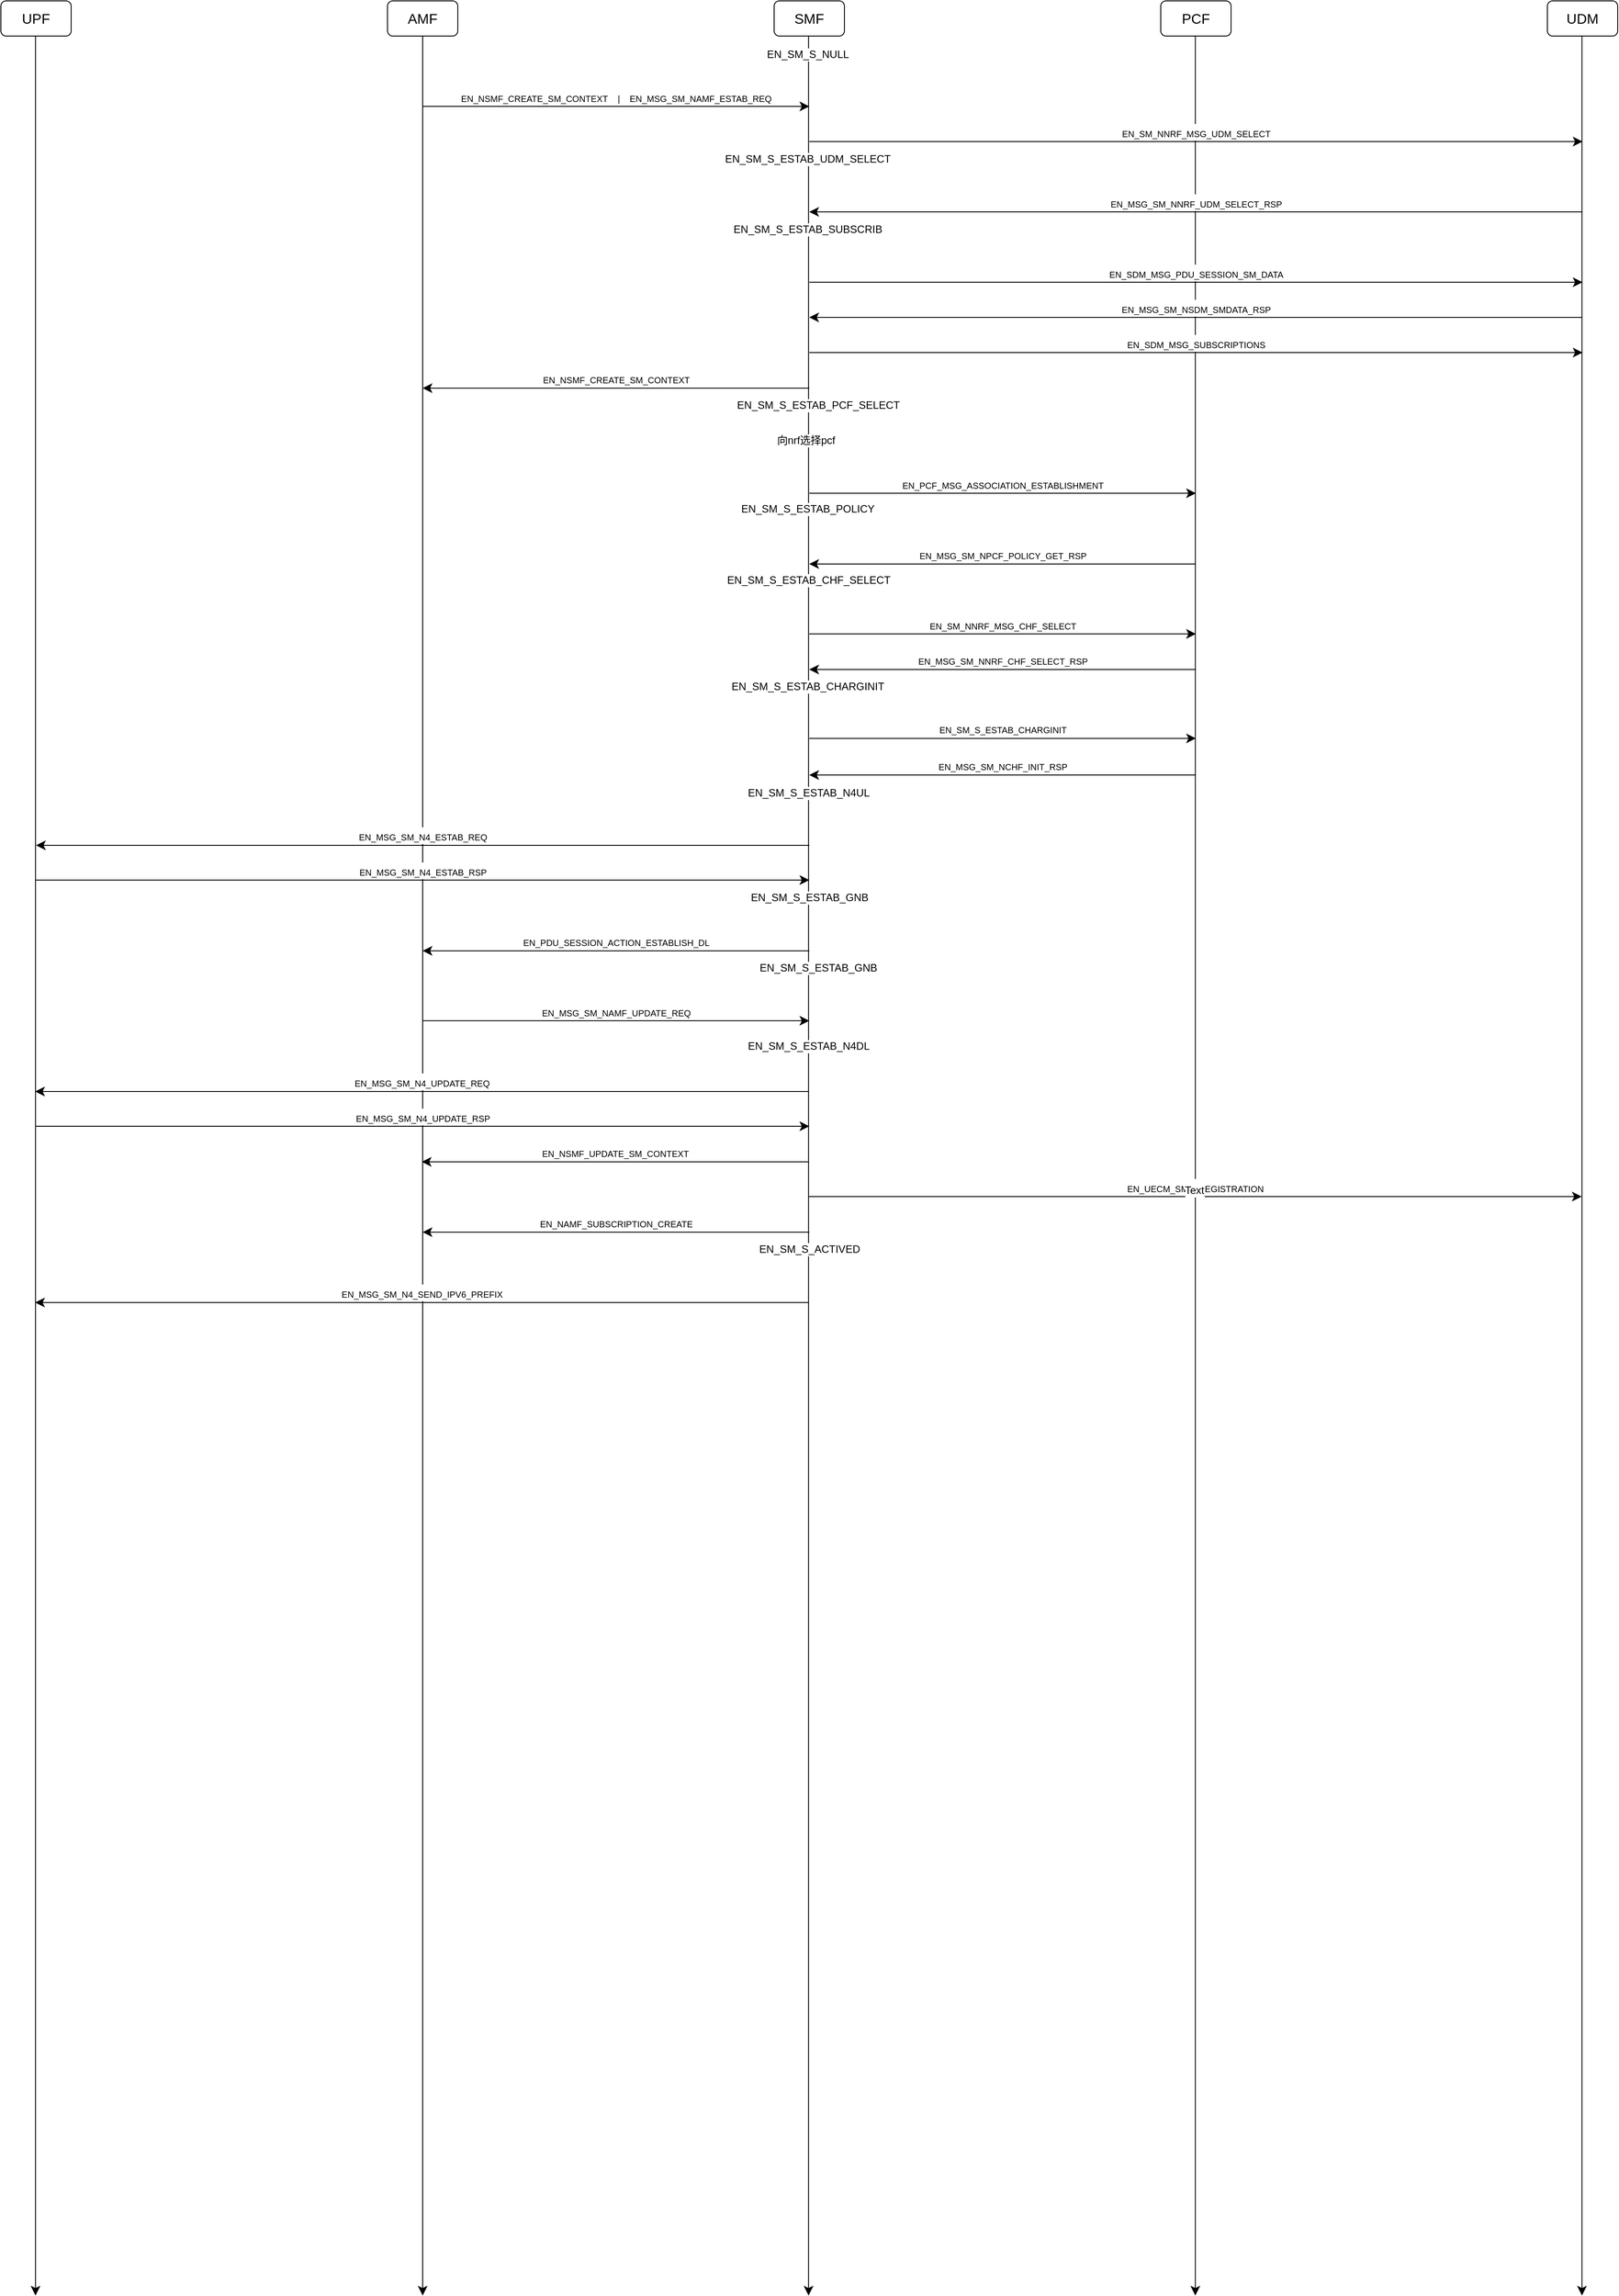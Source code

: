 <mxfile version="24.0.2" type="github">
  <diagram name="第 1 页" id="RAFPqSzLiMNiQozx8TXi">
    <mxGraphModel dx="3569" dy="1748" grid="1" gridSize="10" guides="1" tooltips="1" connect="1" arrows="1" fold="1" page="0" pageScale="1" pageWidth="827" pageHeight="1169" math="0" shadow="0">
      <root>
        <mxCell id="0" />
        <mxCell id="1" parent="0" />
        <mxCell id="a2ljGdDj_Ik4Ae8jXwVR-6" style="edgeStyle=none;curved=1;rounded=0;orthogonalLoop=1;jettySize=auto;html=1;exitX=0.5;exitY=1;exitDx=0;exitDy=0;fontSize=12;startSize=8;endSize=8;" edge="1" parent="1" source="a2ljGdDj_Ik4Ae8jXwVR-1">
          <mxGeometry relative="1" as="geometry">
            <mxPoint x="-920" y="1850" as="targetPoint" />
          </mxGeometry>
        </mxCell>
        <mxCell id="a2ljGdDj_Ik4Ae8jXwVR-1" value="AMF" style="rounded=1;whiteSpace=wrap;html=1;fontSize=16;" vertex="1" parent="1">
          <mxGeometry x="-960" y="-760" width="80" height="40" as="geometry" />
        </mxCell>
        <mxCell id="a2ljGdDj_Ik4Ae8jXwVR-2" value="SMF" style="rounded=1;whiteSpace=wrap;html=1;fontSize=16;" vertex="1" parent="1">
          <mxGeometry x="-520" y="-760" width="80" height="40" as="geometry" />
        </mxCell>
        <mxCell id="a2ljGdDj_Ik4Ae8jXwVR-3" value="PCF" style="rounded=1;whiteSpace=wrap;html=1;fontSize=16;" vertex="1" parent="1">
          <mxGeometry x="-80" y="-760" width="80" height="40" as="geometry" />
        </mxCell>
        <mxCell id="a2ljGdDj_Ik4Ae8jXwVR-4" value="UDM" style="rounded=1;whiteSpace=wrap;html=1;fontSize=16;" vertex="1" parent="1">
          <mxGeometry x="360" y="-760" width="80" height="40" as="geometry" />
        </mxCell>
        <mxCell id="a2ljGdDj_Ik4Ae8jXwVR-5" value="UPF" style="rounded=1;whiteSpace=wrap;html=1;fontSize=16;" vertex="1" parent="1">
          <mxGeometry x="-1400" y="-760" width="80" height="40" as="geometry" />
        </mxCell>
        <mxCell id="a2ljGdDj_Ik4Ae8jXwVR-7" style="edgeStyle=none;curved=1;rounded=0;orthogonalLoop=1;jettySize=auto;html=1;exitX=0.5;exitY=1;exitDx=0;exitDy=0;fontSize=12;startSize=8;endSize=8;" edge="1" parent="1">
          <mxGeometry relative="1" as="geometry">
            <mxPoint x="-480.83" y="1850" as="targetPoint" />
            <mxPoint x="-480.83" y="-720" as="sourcePoint" />
          </mxGeometry>
        </mxCell>
        <mxCell id="a2ljGdDj_Ik4Ae8jXwVR-11" value="EN_SM_S_NULL" style="edgeLabel;html=1;align=center;verticalAlign=middle;resizable=0;points=[];fontSize=12;" vertex="1" connectable="0" parent="a2ljGdDj_Ik4Ae8jXwVR-7">
          <mxGeometry x="-0.984" y="-1" relative="1" as="geometry">
            <mxPoint as="offset" />
          </mxGeometry>
        </mxCell>
        <mxCell id="a2ljGdDj_Ik4Ae8jXwVR-24" value="EN_SM_S_ESTAB_UDM_SELECT" style="edgeLabel;html=1;align=center;verticalAlign=middle;resizable=0;points=[];fontSize=12;" vertex="1" connectable="0" parent="a2ljGdDj_Ik4Ae8jXwVR-7">
          <mxGeometry x="-0.891" y="-1" relative="1" as="geometry">
            <mxPoint as="offset" />
          </mxGeometry>
        </mxCell>
        <mxCell id="a2ljGdDj_Ik4Ae8jXwVR-27" value="EN_SM_S_ESTAB_SUBSCRIB" style="edgeLabel;html=1;align=center;verticalAlign=middle;resizable=0;points=[];fontSize=12;" vertex="1" connectable="0" parent="a2ljGdDj_Ik4Ae8jXwVR-7">
          <mxGeometry x="-0.859" y="-1" relative="1" as="geometry">
            <mxPoint y="39" as="offset" />
          </mxGeometry>
        </mxCell>
        <mxCell id="a2ljGdDj_Ik4Ae8jXwVR-36" value="EN_SM_S_ESTAB_PCF_SELECT" style="edgeLabel;html=1;align=center;verticalAlign=middle;resizable=0;points=[];fontSize=12;" vertex="1" connectable="0" parent="a2ljGdDj_Ik4Ae8jXwVR-7">
          <mxGeometry x="-0.736" y="1" relative="1" as="geometry">
            <mxPoint x="10" y="81" as="offset" />
          </mxGeometry>
        </mxCell>
        <mxCell id="a2ljGdDj_Ik4Ae8jXwVR-41" value="向nrf选择pcf" style="edgeLabel;html=1;align=center;verticalAlign=middle;resizable=0;points=[];fontSize=12;" vertex="1" connectable="0" parent="a2ljGdDj_Ik4Ae8jXwVR-7">
          <mxGeometry x="-0.715" y="-3" relative="1" as="geometry">
            <mxPoint y="94" as="offset" />
          </mxGeometry>
        </mxCell>
        <mxCell id="a2ljGdDj_Ik4Ae8jXwVR-42" value="EN_SM_S_ESTAB_POLICY" style="edgeLabel;html=1;align=center;verticalAlign=middle;resizable=0;points=[];fontSize=12;" vertex="1" connectable="0" parent="a2ljGdDj_Ik4Ae8jXwVR-7">
          <mxGeometry x="-0.67" y="-1" relative="1" as="geometry">
            <mxPoint y="114" as="offset" />
          </mxGeometry>
        </mxCell>
        <mxCell id="a2ljGdDj_Ik4Ae8jXwVR-45" value="EN_SM_S_ESTAB_CHF_SELECT" style="edgeLabel;html=1;align=center;verticalAlign=middle;resizable=0;points=[];fontSize=12;" vertex="1" connectable="0" parent="a2ljGdDj_Ik4Ae8jXwVR-7">
          <mxGeometry x="-0.643" relative="1" as="geometry">
            <mxPoint y="160" as="offset" />
          </mxGeometry>
        </mxCell>
        <mxCell id="a2ljGdDj_Ik4Ae8jXwVR-51" value="EN_SM_S_ESTAB_CHARGINIT" style="edgeLabel;html=1;align=center;verticalAlign=middle;resizable=0;points=[];fontSize=12;" vertex="1" connectable="0" parent="a2ljGdDj_Ik4Ae8jXwVR-7">
          <mxGeometry x="-0.579" y="-1" relative="1" as="geometry">
            <mxPoint y="199" as="offset" />
          </mxGeometry>
        </mxCell>
        <mxCell id="a2ljGdDj_Ik4Ae8jXwVR-56" value="EN_SM_S_ESTAB_N4UL" style="edgeLabel;html=1;align=center;verticalAlign=middle;resizable=0;points=[];fontSize=12;" vertex="1" connectable="0" parent="a2ljGdDj_Ik4Ae8jXwVR-7">
          <mxGeometry x="-0.516" relative="1" as="geometry">
            <mxPoint y="239" as="offset" />
          </mxGeometry>
        </mxCell>
        <mxCell id="a2ljGdDj_Ik4Ae8jXwVR-64" value="EN_SM_S_ESTAB_GNB" style="edgeLabel;html=1;align=center;verticalAlign=middle;resizable=0;points=[];fontSize=12;" vertex="1" connectable="0" parent="a2ljGdDj_Ik4Ae8jXwVR-7">
          <mxGeometry x="-0.454" y="1" relative="1" as="geometry">
            <mxPoint y="278" as="offset" />
          </mxGeometry>
        </mxCell>
        <mxCell id="a2ljGdDj_Ik4Ae8jXwVR-67" value="EN_SM_S_ESTAB_GNB" style="edgeLabel;html=1;align=center;verticalAlign=middle;resizable=0;points=[];fontSize=12;" vertex="1" connectable="0" parent="a2ljGdDj_Ik4Ae8jXwVR-7">
          <mxGeometry x="-0.422" y="-2" relative="1" as="geometry">
            <mxPoint x="13" y="317" as="offset" />
          </mxGeometry>
        </mxCell>
        <mxCell id="a2ljGdDj_Ik4Ae8jXwVR-68" value="EN_SM_S_ESTAB_N4DL" style="edgeLabel;html=1;align=center;verticalAlign=middle;resizable=0;points=[];fontSize=12;" vertex="1" connectable="0" parent="a2ljGdDj_Ik4Ae8jXwVR-7">
          <mxGeometry x="-0.391" relative="1" as="geometry">
            <mxPoint y="366" as="offset" />
          </mxGeometry>
        </mxCell>
        <mxCell id="a2ljGdDj_Ik4Ae8jXwVR-82" value="EN_SM_S_ACTIVED" style="edgeLabel;html=1;align=center;verticalAlign=middle;resizable=0;points=[];fontSize=12;" vertex="1" connectable="0" parent="a2ljGdDj_Ik4Ae8jXwVR-7">
          <mxGeometry x="-0.235" y="1" relative="1" as="geometry">
            <mxPoint y="397" as="offset" />
          </mxGeometry>
        </mxCell>
        <mxCell id="a2ljGdDj_Ik4Ae8jXwVR-8" style="edgeStyle=none;curved=1;rounded=0;orthogonalLoop=1;jettySize=auto;html=1;exitX=0.5;exitY=1;exitDx=0;exitDy=0;fontSize=12;startSize=8;endSize=8;" edge="1" parent="1">
          <mxGeometry relative="1" as="geometry">
            <mxPoint x="-40.67" y="1850" as="targetPoint" />
            <mxPoint x="-40.67" y="-720" as="sourcePoint" />
          </mxGeometry>
        </mxCell>
        <mxCell id="a2ljGdDj_Ik4Ae8jXwVR-9" style="edgeStyle=none;curved=1;rounded=0;orthogonalLoop=1;jettySize=auto;html=1;exitX=0.5;exitY=1;exitDx=0;exitDy=0;fontSize=12;startSize=8;endSize=8;" edge="1" parent="1">
          <mxGeometry relative="1" as="geometry">
            <mxPoint x="399.33" y="1850" as="targetPoint" />
            <mxPoint x="399.33" y="-720" as="sourcePoint" />
          </mxGeometry>
        </mxCell>
        <mxCell id="a2ljGdDj_Ik4Ae8jXwVR-10" style="edgeStyle=none;curved=1;rounded=0;orthogonalLoop=1;jettySize=auto;html=1;exitX=0.5;exitY=1;exitDx=0;exitDy=0;fontSize=12;startSize=8;endSize=8;" edge="1" parent="1">
          <mxGeometry relative="1" as="geometry">
            <mxPoint x="-1360.59" y="1850" as="targetPoint" />
            <mxPoint x="-1360.59" y="-720" as="sourcePoint" />
          </mxGeometry>
        </mxCell>
        <mxCell id="a2ljGdDj_Ik4Ae8jXwVR-12" value="" style="edgeStyle=segmentEdgeStyle;endArrow=classic;html=1;curved=0;rounded=0;endSize=8;startSize=8;fontSize=12;" edge="1" parent="1">
          <mxGeometry width="50" height="50" relative="1" as="geometry">
            <mxPoint x="-920" y="-640" as="sourcePoint" />
            <mxPoint x="-480" y="-640" as="targetPoint" />
          </mxGeometry>
        </mxCell>
        <mxCell id="a2ljGdDj_Ik4Ae8jXwVR-13" value="&lt;div style=&quot;&quot;&gt;&lt;font style=&quot;font-size: 10px;&quot;&gt;EN_NSMF_CREATE_SM_CONTEXT&amp;nbsp; &amp;nbsp; |&amp;nbsp; &amp;nbsp; EN_MSG_SM_NAMF_ESTAB_REQ&lt;/font&gt;&lt;br&gt;&lt;/div&gt;" style="edgeLabel;html=1;align=center;verticalAlign=bottom;resizable=0;points=[];fontSize=16;labelPosition=center;verticalLabelPosition=top;" vertex="1" connectable="0" parent="a2ljGdDj_Ik4Ae8jXwVR-12">
          <mxGeometry relative="1" as="geometry">
            <mxPoint as="offset" />
          </mxGeometry>
        </mxCell>
        <mxCell id="a2ljGdDj_Ik4Ae8jXwVR-22" value="" style="edgeStyle=segmentEdgeStyle;endArrow=classic;html=1;curved=0;rounded=0;endSize=8;startSize=8;fontSize=12;" edge="1" parent="1">
          <mxGeometry width="50" height="50" relative="1" as="geometry">
            <mxPoint x="-480" y="-600" as="sourcePoint" />
            <mxPoint x="400" y="-600" as="targetPoint" />
          </mxGeometry>
        </mxCell>
        <mxCell id="a2ljGdDj_Ik4Ae8jXwVR-23" value="&lt;div style=&quot;&quot;&gt;&lt;font style=&quot;font-size: 10px;&quot;&gt;EN_SM_NNRF_MSG_UDM_SELECT&lt;/font&gt;&lt;br&gt;&lt;/div&gt;" style="edgeLabel;html=1;align=center;verticalAlign=bottom;resizable=0;points=[];fontSize=16;labelPosition=center;verticalLabelPosition=top;" vertex="1" connectable="0" parent="a2ljGdDj_Ik4Ae8jXwVR-22">
          <mxGeometry relative="1" as="geometry">
            <mxPoint as="offset" />
          </mxGeometry>
        </mxCell>
        <mxCell id="a2ljGdDj_Ik4Ae8jXwVR-25" value="" style="edgeStyle=segmentEdgeStyle;endArrow=classic;html=1;curved=0;rounded=0;endSize=8;startSize=8;fontSize=12;entryX=0.016;entryY=0.5;entryDx=0;entryDy=0;entryPerimeter=0;" edge="1" parent="1">
          <mxGeometry width="50" height="50" relative="1" as="geometry">
            <mxPoint x="400" y="-520" as="sourcePoint" />
            <mxPoint x="-480.0" y="-520" as="targetPoint" />
          </mxGeometry>
        </mxCell>
        <mxCell id="a2ljGdDj_Ik4Ae8jXwVR-26" value="&lt;font style=&quot;font-size: 10px;&quot;&gt;EN_MSG_SM_NNRF_UDM_SELECT_RSP&lt;/font&gt;" style="edgeLabel;html=1;align=center;verticalAlign=bottom;resizable=0;points=[];fontSize=16;labelPosition=center;verticalLabelPosition=top;" vertex="1" connectable="0" parent="a2ljGdDj_Ik4Ae8jXwVR-25">
          <mxGeometry relative="1" as="geometry">
            <mxPoint as="offset" />
          </mxGeometry>
        </mxCell>
        <mxCell id="a2ljGdDj_Ik4Ae8jXwVR-28" value="" style="edgeStyle=segmentEdgeStyle;endArrow=classic;html=1;curved=0;rounded=0;endSize=8;startSize=8;fontSize=12;" edge="1" parent="1">
          <mxGeometry width="50" height="50" relative="1" as="geometry">
            <mxPoint x="-480" y="-440" as="sourcePoint" />
            <mxPoint x="400" y="-440" as="targetPoint" />
          </mxGeometry>
        </mxCell>
        <mxCell id="a2ljGdDj_Ik4Ae8jXwVR-29" value="&lt;div style=&quot;&quot;&gt;&lt;font style=&quot;font-size: 10px;&quot;&gt;EN_SDM_MSG_PDU_SESSION_SM_DATA&lt;/font&gt;&lt;br&gt;&lt;/div&gt;" style="edgeLabel;html=1;align=center;verticalAlign=bottom;resizable=0;points=[];fontSize=16;labelPosition=center;verticalLabelPosition=top;" vertex="1" connectable="0" parent="a2ljGdDj_Ik4Ae8jXwVR-28">
          <mxGeometry relative="1" as="geometry">
            <mxPoint as="offset" />
          </mxGeometry>
        </mxCell>
        <mxCell id="a2ljGdDj_Ik4Ae8jXwVR-30" value="" style="edgeStyle=segmentEdgeStyle;endArrow=classic;html=1;curved=0;rounded=0;endSize=8;startSize=8;fontSize=12;entryX=0.016;entryY=0.5;entryDx=0;entryDy=0;entryPerimeter=0;" edge="1" parent="1">
          <mxGeometry width="50" height="50" relative="1" as="geometry">
            <mxPoint x="400" y="-400" as="sourcePoint" />
            <mxPoint x="-480.0" y="-400" as="targetPoint" />
          </mxGeometry>
        </mxCell>
        <mxCell id="a2ljGdDj_Ik4Ae8jXwVR-31" value="&lt;font style=&quot;font-size: 10px;&quot;&gt;EN_MSG_SM_NSDM_SMDATA_RSP&lt;/font&gt;" style="edgeLabel;html=1;align=center;verticalAlign=bottom;resizable=0;points=[];fontSize=16;labelPosition=center;verticalLabelPosition=top;" vertex="1" connectable="0" parent="a2ljGdDj_Ik4Ae8jXwVR-30">
          <mxGeometry relative="1" as="geometry">
            <mxPoint as="offset" />
          </mxGeometry>
        </mxCell>
        <mxCell id="a2ljGdDj_Ik4Ae8jXwVR-32" value="" style="edgeStyle=segmentEdgeStyle;endArrow=classic;html=1;curved=0;rounded=0;endSize=8;startSize=8;fontSize=12;" edge="1" parent="1">
          <mxGeometry width="50" height="50" relative="1" as="geometry">
            <mxPoint x="-480" y="-360" as="sourcePoint" />
            <mxPoint x="400" y="-360" as="targetPoint" />
          </mxGeometry>
        </mxCell>
        <mxCell id="a2ljGdDj_Ik4Ae8jXwVR-33" value="&lt;div style=&quot;&quot;&gt;&lt;font style=&quot;font-size: 10px;&quot;&gt;EN_SDM_MSG_SUBSCRIPTIONS&lt;/font&gt;&lt;br&gt;&lt;/div&gt;" style="edgeLabel;html=1;align=center;verticalAlign=bottom;resizable=0;points=[];fontSize=16;labelPosition=center;verticalLabelPosition=top;" vertex="1" connectable="0" parent="a2ljGdDj_Ik4Ae8jXwVR-32">
          <mxGeometry relative="1" as="geometry">
            <mxPoint as="offset" />
          </mxGeometry>
        </mxCell>
        <mxCell id="a2ljGdDj_Ik4Ae8jXwVR-34" value="" style="edgeStyle=segmentEdgeStyle;endArrow=classic;html=1;curved=0;rounded=0;endSize=8;startSize=8;fontSize=12;entryX=0.016;entryY=0.5;entryDx=0;entryDy=0;entryPerimeter=0;" edge="1" parent="1">
          <mxGeometry width="50" height="50" relative="1" as="geometry">
            <mxPoint x="-480.0" y="-319.52" as="sourcePoint" />
            <mxPoint x="-920.0" y="-320" as="targetPoint" />
          </mxGeometry>
        </mxCell>
        <mxCell id="a2ljGdDj_Ik4Ae8jXwVR-35" value="&lt;font style=&quot;font-size: 10px;&quot;&gt;EN_NSMF_CREATE_SM_CONTEXT&lt;/font&gt;" style="edgeLabel;html=1;align=center;verticalAlign=bottom;resizable=0;points=[];fontSize=16;labelPosition=center;verticalLabelPosition=top;" vertex="1" connectable="0" parent="a2ljGdDj_Ik4Ae8jXwVR-34">
          <mxGeometry relative="1" as="geometry">
            <mxPoint as="offset" />
          </mxGeometry>
        </mxCell>
        <mxCell id="a2ljGdDj_Ik4Ae8jXwVR-39" value="" style="edgeStyle=segmentEdgeStyle;endArrow=classic;html=1;curved=0;rounded=0;endSize=8;startSize=8;fontSize=12;" edge="1" parent="1">
          <mxGeometry width="50" height="50" relative="1" as="geometry">
            <mxPoint x="-480" y="-200" as="sourcePoint" />
            <mxPoint x="-40" y="-200" as="targetPoint" />
          </mxGeometry>
        </mxCell>
        <mxCell id="a2ljGdDj_Ik4Ae8jXwVR-40" value="&lt;div style=&quot;&quot;&gt;&lt;font style=&quot;font-size: 10px;&quot;&gt;EN_PCF_MSG_ASSOCIATION_ESTABLISHMENT&lt;/font&gt;&lt;br&gt;&lt;/div&gt;" style="edgeLabel;html=1;align=center;verticalAlign=bottom;resizable=0;points=[];fontSize=16;labelPosition=center;verticalLabelPosition=top;" vertex="1" connectable="0" parent="a2ljGdDj_Ik4Ae8jXwVR-39">
          <mxGeometry relative="1" as="geometry">
            <mxPoint as="offset" />
          </mxGeometry>
        </mxCell>
        <mxCell id="a2ljGdDj_Ik4Ae8jXwVR-43" value="" style="edgeStyle=segmentEdgeStyle;endArrow=classic;html=1;curved=0;rounded=0;endSize=8;startSize=8;fontSize=12;entryX=0.016;entryY=0.5;entryDx=0;entryDy=0;entryPerimeter=0;" edge="1" parent="1">
          <mxGeometry width="50" height="50" relative="1" as="geometry">
            <mxPoint x="-40.0" y="-119.52" as="sourcePoint" />
            <mxPoint x="-480.0" y="-120" as="targetPoint" />
          </mxGeometry>
        </mxCell>
        <mxCell id="a2ljGdDj_Ik4Ae8jXwVR-44" value="&lt;font style=&quot;font-size: 10px;&quot;&gt;EN_MSG_SM_NPCF_POLICY_GET_RSP&lt;/font&gt;" style="edgeLabel;html=1;align=center;verticalAlign=bottom;resizable=0;points=[];fontSize=16;labelPosition=center;verticalLabelPosition=top;" vertex="1" connectable="0" parent="a2ljGdDj_Ik4Ae8jXwVR-43">
          <mxGeometry relative="1" as="geometry">
            <mxPoint as="offset" />
          </mxGeometry>
        </mxCell>
        <mxCell id="a2ljGdDj_Ik4Ae8jXwVR-46" value="" style="edgeStyle=segmentEdgeStyle;endArrow=classic;html=1;curved=0;rounded=0;endSize=8;startSize=8;fontSize=12;" edge="1" parent="1">
          <mxGeometry width="50" height="50" relative="1" as="geometry">
            <mxPoint x="-480" y="-40" as="sourcePoint" />
            <mxPoint x="-40" y="-40" as="targetPoint" />
          </mxGeometry>
        </mxCell>
        <mxCell id="a2ljGdDj_Ik4Ae8jXwVR-47" value="&lt;div style=&quot;&quot;&gt;&lt;font style=&quot;font-size: 10px;&quot;&gt;EN_SM_NNRF_MSG_CHF_SELECT&lt;/font&gt;&lt;br&gt;&lt;/div&gt;" style="edgeLabel;html=1;align=center;verticalAlign=bottom;resizable=0;points=[];fontSize=16;labelPosition=center;verticalLabelPosition=top;" vertex="1" connectable="0" parent="a2ljGdDj_Ik4Ae8jXwVR-46">
          <mxGeometry relative="1" as="geometry">
            <mxPoint as="offset" />
          </mxGeometry>
        </mxCell>
        <mxCell id="a2ljGdDj_Ik4Ae8jXwVR-49" value="" style="edgeStyle=segmentEdgeStyle;endArrow=classic;html=1;curved=0;rounded=0;endSize=8;startSize=8;fontSize=12;entryX=0.016;entryY=0.5;entryDx=0;entryDy=0;entryPerimeter=0;" edge="1" parent="1">
          <mxGeometry width="50" height="50" relative="1" as="geometry">
            <mxPoint x="-40.0" y="0.48" as="sourcePoint" />
            <mxPoint x="-480.0" y="7.105e-15" as="targetPoint" />
          </mxGeometry>
        </mxCell>
        <mxCell id="a2ljGdDj_Ik4Ae8jXwVR-50" value="&lt;font style=&quot;font-size: 10px;&quot;&gt;EN_MSG_SM_NNRF_CHF_SELECT_RSP&lt;/font&gt;" style="edgeLabel;html=1;align=center;verticalAlign=bottom;resizable=0;points=[];fontSize=16;labelPosition=center;verticalLabelPosition=top;" vertex="1" connectable="0" parent="a2ljGdDj_Ik4Ae8jXwVR-49">
          <mxGeometry relative="1" as="geometry">
            <mxPoint as="offset" />
          </mxGeometry>
        </mxCell>
        <mxCell id="a2ljGdDj_Ik4Ae8jXwVR-52" value="" style="edgeStyle=segmentEdgeStyle;endArrow=classic;html=1;curved=0;rounded=0;endSize=8;startSize=8;fontSize=12;" edge="1" parent="1">
          <mxGeometry width="50" height="50" relative="1" as="geometry">
            <mxPoint x="-480" y="78.82" as="sourcePoint" />
            <mxPoint x="-40" y="78.82" as="targetPoint" />
          </mxGeometry>
        </mxCell>
        <mxCell id="a2ljGdDj_Ik4Ae8jXwVR-53" value="&lt;div style=&quot;&quot;&gt;&lt;font style=&quot;font-size: 10px;&quot;&gt;EN_SM_S_ESTAB_CHARGINIT&lt;/font&gt;&lt;br&gt;&lt;/div&gt;" style="edgeLabel;html=1;align=center;verticalAlign=bottom;resizable=0;points=[];fontSize=16;labelPosition=center;verticalLabelPosition=top;" vertex="1" connectable="0" parent="a2ljGdDj_Ik4Ae8jXwVR-52">
          <mxGeometry relative="1" as="geometry">
            <mxPoint as="offset" />
          </mxGeometry>
        </mxCell>
        <mxCell id="a2ljGdDj_Ik4Ae8jXwVR-54" value="" style="edgeStyle=segmentEdgeStyle;endArrow=classic;html=1;curved=0;rounded=0;endSize=8;startSize=8;fontSize=12;entryX=0.016;entryY=0.5;entryDx=0;entryDy=0;entryPerimeter=0;" edge="1" parent="1">
          <mxGeometry width="50" height="50" relative="1" as="geometry">
            <mxPoint x="-40.0" y="120.48" as="sourcePoint" />
            <mxPoint x="-480.0" y="120" as="targetPoint" />
          </mxGeometry>
        </mxCell>
        <mxCell id="a2ljGdDj_Ik4Ae8jXwVR-55" value="&lt;font style=&quot;font-size: 10px;&quot;&gt;EN_MSG_SM_NCHF_INIT_RSP&lt;/font&gt;" style="edgeLabel;html=1;align=center;verticalAlign=bottom;resizable=0;points=[];fontSize=16;labelPosition=center;verticalLabelPosition=top;" vertex="1" connectable="0" parent="a2ljGdDj_Ik4Ae8jXwVR-54">
          <mxGeometry relative="1" as="geometry">
            <mxPoint as="offset" />
          </mxGeometry>
        </mxCell>
        <mxCell id="a2ljGdDj_Ik4Ae8jXwVR-60" value="" style="edgeStyle=segmentEdgeStyle;endArrow=classic;html=1;curved=0;rounded=0;endSize=8;startSize=8;fontSize=12;" edge="1" parent="1">
          <mxGeometry width="50" height="50" relative="1" as="geometry">
            <mxPoint x="-480.0" y="200.48" as="sourcePoint" />
            <mxPoint x="-1360" y="200" as="targetPoint" />
          </mxGeometry>
        </mxCell>
        <mxCell id="a2ljGdDj_Ik4Ae8jXwVR-61" value="&lt;font style=&quot;font-size: 10px;&quot;&gt;EN_MSG_SM_N4_ESTAB_REQ&lt;/font&gt;" style="edgeLabel;html=1;align=center;verticalAlign=bottom;resizable=0;points=[];fontSize=16;labelPosition=center;verticalLabelPosition=top;" vertex="1" connectable="0" parent="a2ljGdDj_Ik4Ae8jXwVR-60">
          <mxGeometry relative="1" as="geometry">
            <mxPoint as="offset" />
          </mxGeometry>
        </mxCell>
        <mxCell id="a2ljGdDj_Ik4Ae8jXwVR-62" value="" style="edgeStyle=segmentEdgeStyle;endArrow=classic;html=1;curved=0;rounded=0;endSize=8;startSize=8;fontSize=12;" edge="1" parent="1">
          <mxGeometry width="50" height="50" relative="1" as="geometry">
            <mxPoint x="-1360" y="240" as="sourcePoint" />
            <mxPoint x="-480" y="240" as="targetPoint" />
          </mxGeometry>
        </mxCell>
        <mxCell id="a2ljGdDj_Ik4Ae8jXwVR-63" value="&lt;div style=&quot;&quot;&gt;&lt;font style=&quot;font-size: 10px;&quot;&gt;EN_MSG_SM_N4_ESTAB_RSP&lt;/font&gt;&lt;br&gt;&lt;/div&gt;" style="edgeLabel;html=1;align=center;verticalAlign=bottom;resizable=0;points=[];fontSize=16;labelPosition=center;verticalLabelPosition=top;" vertex="1" connectable="0" parent="a2ljGdDj_Ik4Ae8jXwVR-62">
          <mxGeometry relative="1" as="geometry">
            <mxPoint as="offset" />
          </mxGeometry>
        </mxCell>
        <mxCell id="a2ljGdDj_Ik4Ae8jXwVR-65" value="" style="edgeStyle=segmentEdgeStyle;endArrow=classic;html=1;curved=0;rounded=0;endSize=8;startSize=8;fontSize=12;entryX=0.016;entryY=0.5;entryDx=0;entryDy=0;entryPerimeter=0;" edge="1" parent="1">
          <mxGeometry width="50" height="50" relative="1" as="geometry">
            <mxPoint x="-480.0" y="320.48" as="sourcePoint" />
            <mxPoint x="-920.0" y="320" as="targetPoint" />
          </mxGeometry>
        </mxCell>
        <mxCell id="a2ljGdDj_Ik4Ae8jXwVR-66" value="&lt;font style=&quot;font-size: 10px;&quot;&gt;EN_PDU_SESSION_ACTION_ESTABLISH_DL&lt;/font&gt;" style="edgeLabel;html=1;align=center;verticalAlign=bottom;resizable=0;points=[];fontSize=16;labelPosition=center;verticalLabelPosition=top;" vertex="1" connectable="0" parent="a2ljGdDj_Ik4Ae8jXwVR-65">
          <mxGeometry relative="1" as="geometry">
            <mxPoint as="offset" />
          </mxGeometry>
        </mxCell>
        <mxCell id="a2ljGdDj_Ik4Ae8jXwVR-69" value="" style="edgeStyle=segmentEdgeStyle;endArrow=classic;html=1;curved=0;rounded=0;endSize=8;startSize=8;fontSize=12;" edge="1" parent="1">
          <mxGeometry width="50" height="50" relative="1" as="geometry">
            <mxPoint x="-920" y="400" as="sourcePoint" />
            <mxPoint x="-480" y="400" as="targetPoint" />
          </mxGeometry>
        </mxCell>
        <mxCell id="a2ljGdDj_Ik4Ae8jXwVR-70" value="&lt;div style=&quot;&quot;&gt;&lt;font style=&quot;font-size: 10px;&quot;&gt;EN_MSG_SM_NAMF_UPDATE_REQ&lt;/font&gt;&lt;br&gt;&lt;/div&gt;" style="edgeLabel;html=1;align=center;verticalAlign=bottom;resizable=0;points=[];fontSize=16;labelPosition=center;verticalLabelPosition=top;" vertex="1" connectable="0" parent="a2ljGdDj_Ik4Ae8jXwVR-69">
          <mxGeometry relative="1" as="geometry">
            <mxPoint as="offset" />
          </mxGeometry>
        </mxCell>
        <mxCell id="a2ljGdDj_Ik4Ae8jXwVR-71" value="" style="edgeStyle=segmentEdgeStyle;endArrow=classic;html=1;curved=0;rounded=0;endSize=8;startSize=8;fontSize=12;" edge="1" parent="1">
          <mxGeometry width="50" height="50" relative="1" as="geometry">
            <mxPoint x="-481.0" y="480.48" as="sourcePoint" />
            <mxPoint x="-1361" y="480.0" as="targetPoint" />
          </mxGeometry>
        </mxCell>
        <mxCell id="a2ljGdDj_Ik4Ae8jXwVR-72" value="&lt;font style=&quot;font-size: 10px;&quot;&gt;EN_MSG_SM_N4_UPDATE_REQ&lt;/font&gt;" style="edgeLabel;html=1;align=center;verticalAlign=bottom;resizable=0;points=[];fontSize=16;labelPosition=center;verticalLabelPosition=top;" vertex="1" connectable="0" parent="a2ljGdDj_Ik4Ae8jXwVR-71">
          <mxGeometry relative="1" as="geometry">
            <mxPoint as="offset" />
          </mxGeometry>
        </mxCell>
        <mxCell id="a2ljGdDj_Ik4Ae8jXwVR-73" value="" style="edgeStyle=segmentEdgeStyle;endArrow=classic;html=1;curved=0;rounded=0;endSize=8;startSize=8;fontSize=12;" edge="1" parent="1">
          <mxGeometry width="50" height="50" relative="1" as="geometry">
            <mxPoint x="-1360" y="520" as="sourcePoint" />
            <mxPoint x="-480" y="520" as="targetPoint" />
          </mxGeometry>
        </mxCell>
        <mxCell id="a2ljGdDj_Ik4Ae8jXwVR-74" value="&lt;div style=&quot;&quot;&gt;&lt;font style=&quot;font-size: 10px;&quot;&gt;EN_MSG_SM_N4_UPDATE_RSP&lt;/font&gt;&lt;br&gt;&lt;/div&gt;" style="edgeLabel;html=1;align=center;verticalAlign=bottom;resizable=0;points=[];fontSize=16;labelPosition=center;verticalLabelPosition=top;" vertex="1" connectable="0" parent="a2ljGdDj_Ik4Ae8jXwVR-73">
          <mxGeometry relative="1" as="geometry">
            <mxPoint as="offset" />
          </mxGeometry>
        </mxCell>
        <mxCell id="a2ljGdDj_Ik4Ae8jXwVR-75" value="" style="edgeStyle=segmentEdgeStyle;endArrow=classic;html=1;curved=0;rounded=0;endSize=8;startSize=8;fontSize=12;entryX=0.016;entryY=0.5;entryDx=0;entryDy=0;entryPerimeter=0;" edge="1" parent="1">
          <mxGeometry width="50" height="50" relative="1" as="geometry">
            <mxPoint x="-481.0" y="560.48" as="sourcePoint" />
            <mxPoint x="-921.0" y="560" as="targetPoint" />
          </mxGeometry>
        </mxCell>
        <mxCell id="a2ljGdDj_Ik4Ae8jXwVR-76" value="&lt;font style=&quot;font-size: 10px;&quot;&gt;EN_NSMF_UPDATE_SM_CONTEXT&lt;/font&gt;" style="edgeLabel;html=1;align=center;verticalAlign=bottom;resizable=0;points=[];fontSize=16;labelPosition=center;verticalLabelPosition=top;" vertex="1" connectable="0" parent="a2ljGdDj_Ik4Ae8jXwVR-75">
          <mxGeometry relative="1" as="geometry">
            <mxPoint as="offset" />
          </mxGeometry>
        </mxCell>
        <mxCell id="a2ljGdDj_Ik4Ae8jXwVR-77" value="" style="edgeStyle=segmentEdgeStyle;endArrow=classic;html=1;curved=0;rounded=0;endSize=8;startSize=8;fontSize=12;" edge="1" parent="1">
          <mxGeometry width="50" height="50" relative="1" as="geometry">
            <mxPoint x="-481" y="600" as="sourcePoint" />
            <mxPoint x="399" y="600" as="targetPoint" />
          </mxGeometry>
        </mxCell>
        <mxCell id="a2ljGdDj_Ik4Ae8jXwVR-78" value="&lt;div style=&quot;&quot;&gt;&lt;font style=&quot;font-size: 10px;&quot;&gt;EN_UECM_SMF_REGISTRATION&lt;/font&gt;&lt;br&gt;&lt;/div&gt;" style="edgeLabel;html=1;align=center;verticalAlign=bottom;resizable=0;points=[];fontSize=16;labelPosition=center;verticalLabelPosition=top;" vertex="1" connectable="0" parent="a2ljGdDj_Ik4Ae8jXwVR-77">
          <mxGeometry relative="1" as="geometry">
            <mxPoint as="offset" />
          </mxGeometry>
        </mxCell>
        <mxCell id="a2ljGdDj_Ik4Ae8jXwVR-79" value="Text" style="edgeLabel;html=1;align=center;verticalAlign=middle;resizable=0;points=[];fontSize=12;" vertex="1" connectable="0" parent="a2ljGdDj_Ik4Ae8jXwVR-77">
          <mxGeometry x="-0.002" y="7" relative="1" as="geometry">
            <mxPoint as="offset" />
          </mxGeometry>
        </mxCell>
        <mxCell id="a2ljGdDj_Ik4Ae8jXwVR-80" value="" style="edgeStyle=segmentEdgeStyle;endArrow=classic;html=1;curved=0;rounded=0;endSize=8;startSize=8;fontSize=12;entryX=0.016;entryY=0.5;entryDx=0;entryDy=0;entryPerimeter=0;" edge="1" parent="1">
          <mxGeometry width="50" height="50" relative="1" as="geometry">
            <mxPoint x="-480.0" y="640.48" as="sourcePoint" />
            <mxPoint x="-920.0" y="640" as="targetPoint" />
          </mxGeometry>
        </mxCell>
        <mxCell id="a2ljGdDj_Ik4Ae8jXwVR-81" value="&lt;font style=&quot;font-size: 10px;&quot;&gt;EN_NAMF_SUBSCRIPTION_CREATE&lt;/font&gt;" style="edgeLabel;html=1;align=center;verticalAlign=bottom;resizable=0;points=[];fontSize=16;labelPosition=center;verticalLabelPosition=top;" vertex="1" connectable="0" parent="a2ljGdDj_Ik4Ae8jXwVR-80">
          <mxGeometry relative="1" as="geometry">
            <mxPoint as="offset" />
          </mxGeometry>
        </mxCell>
        <mxCell id="a2ljGdDj_Ik4Ae8jXwVR-83" value="" style="edgeStyle=segmentEdgeStyle;endArrow=classic;html=1;curved=0;rounded=0;endSize=8;startSize=8;fontSize=12;" edge="1" parent="1">
          <mxGeometry width="50" height="50" relative="1" as="geometry">
            <mxPoint x="-481.0" y="720.48" as="sourcePoint" />
            <mxPoint x="-1361" y="720.0" as="targetPoint" />
          </mxGeometry>
        </mxCell>
        <mxCell id="a2ljGdDj_Ik4Ae8jXwVR-84" value="&lt;font style=&quot;font-size: 10px;&quot;&gt;EN_MSG_SM_N4_SEND_IPV6_PREFIX&lt;/font&gt;" style="edgeLabel;html=1;align=center;verticalAlign=bottom;resizable=0;points=[];fontSize=16;labelPosition=center;verticalLabelPosition=top;" vertex="1" connectable="0" parent="a2ljGdDj_Ik4Ae8jXwVR-83">
          <mxGeometry relative="1" as="geometry">
            <mxPoint as="offset" />
          </mxGeometry>
        </mxCell>
      </root>
    </mxGraphModel>
  </diagram>
</mxfile>
